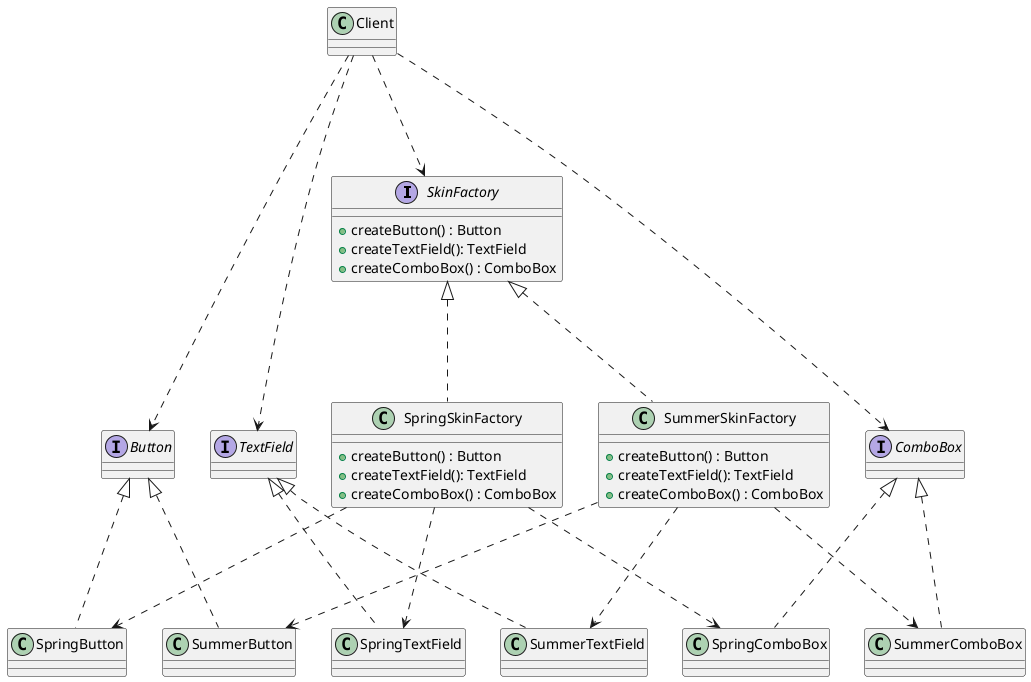 @startuml

interface SkinFactory
class SpringSkinFactory
class SummerSkinFactory
interface Button
class SpringButton
class SummerButton
interface TextField
class SpringTextField
class SummerTextField
interface ComboBox
class SpringComboBox
class SummerComboBox
class Client

interface SkinFactory {
    + createButton() : Button
    + createTextField(): TextField
    + createComboBox() : ComboBox
}

class SpringSkinFactory {
    + createButton() : Button
    + createTextField(): TextField
    + createComboBox() : ComboBox
}

class SummerSkinFactory {
    + createButton() : Button
    + createTextField(): TextField
    + createComboBox() : ComboBox
}

SkinFactory <|... SpringSkinFactory
SkinFactory <|... SummerSkinFactory

Button <|... SpringButton
Button <|... SummerButton

TextField <|... SpringTextField
TextField <|... SummerTextField

ComboBox <|... SpringComboBox
ComboBox <|... SummerComboBox

SpringSkinFactory ...> SpringButton
SpringSkinFactory ...> SpringTextField
SpringSkinFactory ...> SpringComboBox

SummerSkinFactory ...> SummerButton
SummerSkinFactory ...> SummerTextField
SummerSkinFactory ...> SummerComboBox

Client ...> Button
Client ...> TextField
Client ...> ComboBox
Client ...> SkinFactory



@enduml
